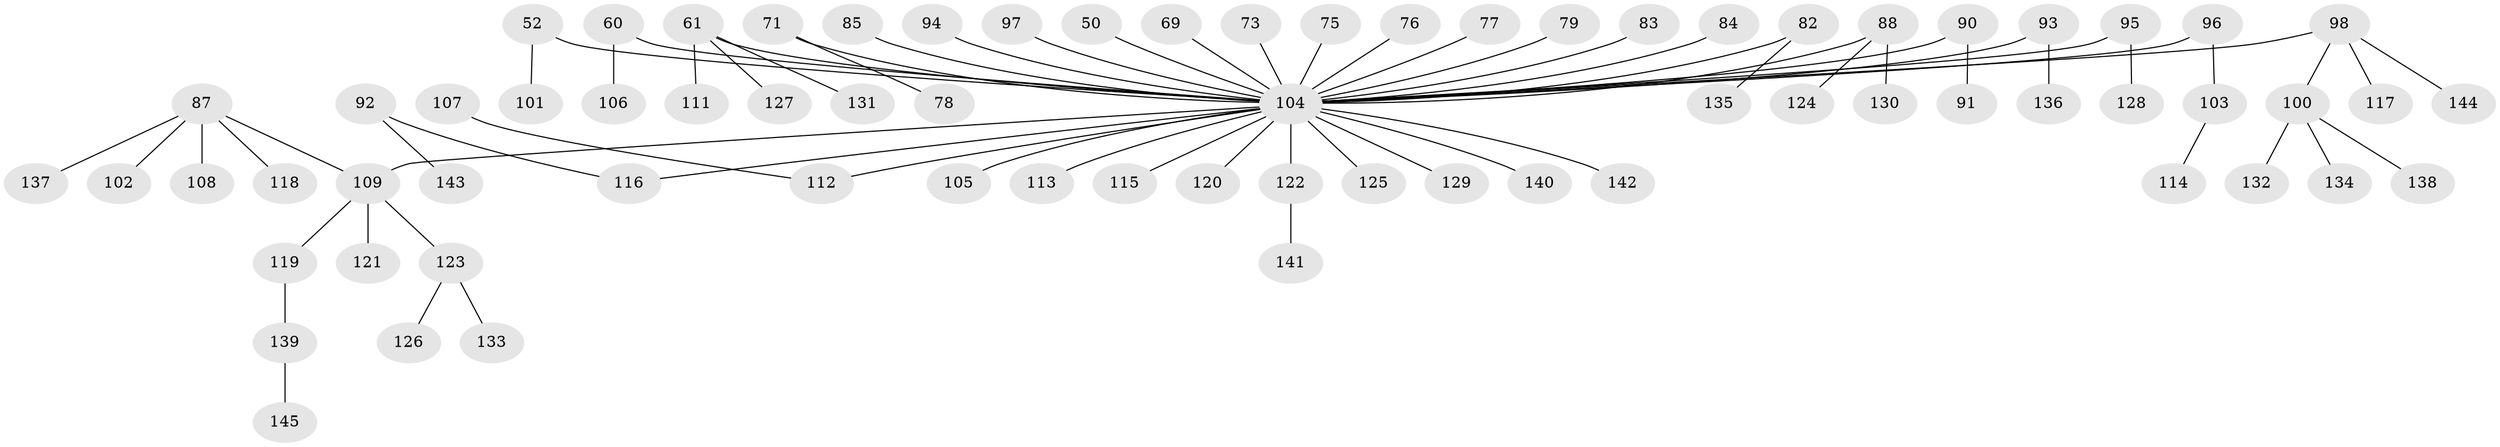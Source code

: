 // original degree distribution, {7: 0.006896551724137931, 9: 0.006896551724137931, 3: 0.16551724137931034, 4: 0.08275862068965517, 6: 0.013793103448275862, 5: 0.006896551724137931, 1: 0.503448275862069, 2: 0.21379310344827587}
// Generated by graph-tools (version 1.1) at 2025/52/03/09/25 04:52:26]
// undirected, 72 vertices, 71 edges
graph export_dot {
graph [start="1"]
  node [color=gray90,style=filled];
  50;
  52;
  60;
  61;
  69;
  71;
  73;
  75;
  76;
  77;
  78;
  79;
  82;
  83;
  84;
  85;
  87 [super="+86+41"];
  88 [super="+32"];
  90 [super="+27"];
  91;
  92;
  93;
  94;
  95;
  96;
  97;
  98;
  100;
  101;
  102;
  103;
  104 [super="+30+39+43+49+99+63+65+53+64"];
  105;
  106;
  107;
  108;
  109 [super="+81+66"];
  111;
  112 [super="+70"];
  113;
  114;
  115;
  116 [super="+58"];
  117;
  118;
  119;
  120;
  121;
  122 [super="+89"];
  123 [super="+110"];
  124;
  125;
  126;
  127;
  128;
  129;
  130;
  131;
  132;
  133;
  134;
  135;
  136;
  137;
  138;
  139;
  140;
  141;
  142;
  143;
  144;
  145;
  50 -- 104;
  52 -- 101;
  52 -- 104;
  60 -- 106;
  60 -- 104;
  61 -- 111;
  61 -- 127;
  61 -- 131;
  61 -- 104;
  69 -- 104;
  71 -- 78;
  71 -- 104;
  73 -- 104;
  75 -- 104;
  76 -- 104;
  77 -- 104;
  79 -- 104;
  82 -- 135;
  82 -- 104;
  83 -- 104;
  84 -- 104;
  85 -- 104;
  87 -- 108;
  87 -- 137;
  87 -- 118;
  87 -- 109;
  87 -- 102;
  88 -- 124;
  88 -- 130;
  88 -- 104;
  90 -- 91;
  90 -- 104;
  92 -- 143;
  92 -- 116;
  93 -- 136;
  93 -- 104;
  94 -- 104;
  95 -- 128;
  95 -- 104;
  96 -- 103;
  96 -- 104;
  97 -- 104;
  98 -- 100;
  98 -- 117;
  98 -- 144;
  98 -- 104;
  100 -- 132;
  100 -- 134;
  100 -- 138;
  103 -- 114;
  104 -- 129;
  104 -- 140;
  104 -- 105;
  104 -- 109;
  104 -- 112;
  104 -- 113;
  104 -- 115;
  104 -- 116;
  104 -- 125;
  104 -- 120;
  104 -- 122;
  104 -- 142;
  107 -- 112;
  109 -- 119;
  109 -- 121;
  109 -- 123;
  119 -- 139;
  122 -- 141;
  123 -- 126;
  123 -- 133;
  139 -- 145;
}
